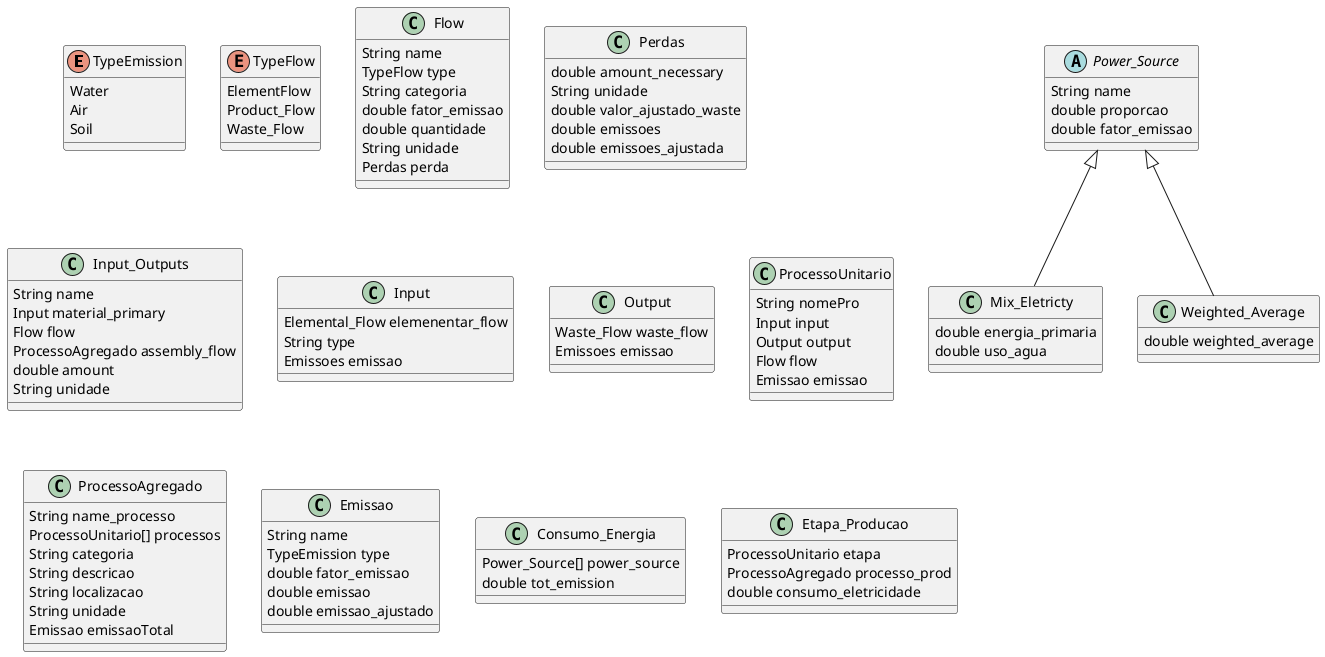 @startuml DiaramaAtividade

/'Inicio enum'/

enum TypeEmission {
    Water 
    Air
    Soil
}

enum TypeFlow {
    ElementFlow 
    Product_Flow 
    Waste_Flow
}

/'Fim enum'/

/'Inico das classes'/

/'Esta classe representa os fluxos do trabalho'/
class Flow {
    String name
    TypeFlow type
    String categoria
    double fator_emissao
    double quantidade
    String unidade
    Perdas perda
}

class Perdas {
    double amount_necessary
    String unidade
    double valor_ajustado_waste
    double emissoes
    double emissoes_ajustada
}

/' Aqui guarda os Fluxos de entrada e de saida
Os de entrada corresponde a tudo o que entra para produzir
o produto
Os fluxos de saida a tudo o gerado pela produção

O fator_emissão não até que ponto pode estar cá

class Input_Outputs {
    String name
    typeInput type 
    Flow flow
    double quantidade 
    String unidade
    double fator_emissao
}
'/

/'Classe Input_Output está classe guarda os materiais que são considerados inputs e 
outputs ao mesmo tempo
Nota: Ignorar o comentario acima, era a classe Input_Output antiga
'/
class Input_Outputs {
    String name
    Input material_primary
    Flow flow
    ProcessoAgregado assembly_flow 
    double amount 
    String unidade
}

/'Representas os mateirais a utilizar e outros elementos, tipo energia,
agua, etc

O elementarl Flow, é porque o input tanto pode ser uma energia ou 
recurso naturais
O type é para saber se é energia ou materia-prima
A classe perdas é para saver as perdas relacionadas com o input
'/
class Input  {
    Elemental_Flow elemenentar_flow
    String type
    Emissoes emissao
}

/'Classe Outpur representa os outputs do projeto'/
class Output  {
    Waste_Flow waste_flow  
    Emissoes emissao
}

/'
Esta classe representa os processos unitarios
'/
class ProcessoUnitario {
    String nomePro
    Input input
    Output output
    Flow flow
    Emissao emissao
}

/'
Este classe representaos processos agupados
'/
class ProcessoAgregado {
    String name_processo
    ProcessoUnitario[] processos
    String categoria
    String descricao
    String localizacao
    String unidade
    Emissao emissaoTotal
}

/'
Representa as várias emissão que podem acontecer, do solo, ar e água

Nota: Não sei até que ponto esta classe é necessária
com a existencia da classe perda ou vice-versa
'/
class Emissao {
    String name
    TypeEmission type
    double fator_emissao
    double emissao
    double emissao_ajustado
}

/'
Classe para guardar o consumo de energia em cada processo, provavelmetne apenas os 
processos de produção
'/
class Consumo_Energia {
    Power_Source[] power_source
    double tot_emission
}

/'Daqui para baixo está a representação da tabela de energia do enunciado'/
abstract class Power_Source{
    String name
    double proporcao
    double fator_emissao 
}

/'Energia Primaria --> MJ/kWh
uso de agua --> litros/kWh'/
class Mix_Eletricty extends Power_Source {
    double energia_primaria
    double uso_agua
}

class Weighted_Average extends Power_Source {
    double weighted_average
}

/'Classes a repensar'/

/'Represnta cada etapa de produção'/
class Etapa_Producao {
    ProcessoUnitario etapa
    ProcessoAgregado processo_prod
    double consumo_eletricidade
}

/'Fim das classes a repensar'/
@enduml